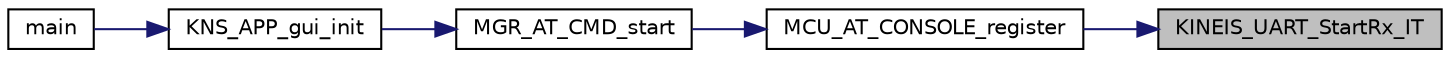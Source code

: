 digraph "KINEIS_UART_StartRx_IT"
{
 // INTERACTIVE_SVG=YES
 // LATEX_PDF_SIZE
  edge [fontname="Helvetica",fontsize="10",labelfontname="Helvetica",labelfontsize="10"];
  node [fontname="Helvetica",fontsize="10",shape=record];
  rankdir="RL";
  Node1 [label="KINEIS_UART_StartRx_IT",height=0.2,width=0.4,color="black", fillcolor="grey75", style="filled", fontcolor="black",tooltip="Enable and start RX interrupt from UART."];
  Node1 -> Node2 [dir="back",color="midnightblue",fontsize="10",style="solid",fontname="Helvetica"];
  Node2 [label="MCU_AT_CONSOLE_register",height=0.2,width=0.4,color="black", fillcolor="white", style="filled",URL="$d8/d62/group___m_c_u___a_p_p___w_r_a_p_p_e_r_s.html#ga74be300679e0b76678c55d7c8b609e6a",tooltip="Start AT CMD console for AT cmd reception."];
  Node2 -> Node3 [dir="back",color="midnightblue",fontsize="10",style="solid",fontname="Helvetica"];
  Node3 [label="MGR_AT_CMD_start",height=0.2,width=0.4,color="black", fillcolor="white", style="filled",URL="$d0/d0f/group___m_g_r___a_t___c_m_d.html#ga8edd80aa91125cf8b5f711cd822df02a",tooltip="main API used to start AT command Manager"];
  Node3 -> Node4 [dir="back",color="midnightblue",fontsize="10",style="solid",fontname="Helvetica"];
  Node4 [label="KNS_APP_gui_init",height=0.2,width=0.4,color="black", fillcolor="white", style="filled",URL="$dd/d41/group___k_n_s___a_p_p.html#ga255c1dfa836e65189f22594678e9f616",tooltip="Init function needed for the application SW running in front of the GUI."];
  Node4 -> Node5 [dir="back",color="midnightblue",fontsize="10",style="solid",fontname="Helvetica"];
  Node5 [label="main",height=0.2,width=0.4,color="black", fillcolor="white", style="filled",URL="$d0/d29/main_8c.html#a840291bc02cba5474a4cb46a9b9566fe",tooltip="The application entry point."];
}
